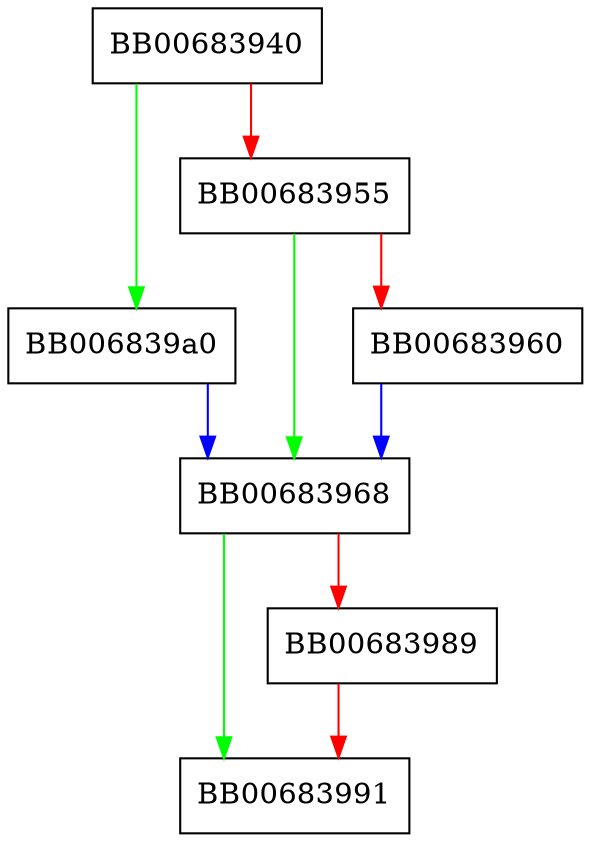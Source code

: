 digraph d2i_PKCS7_bio {
  node [shape="box"];
  graph [splines=ortho];
  BB00683940 -> BB006839a0 [color="green"];
  BB00683940 -> BB00683955 [color="red"];
  BB00683955 -> BB00683968 [color="green"];
  BB00683955 -> BB00683960 [color="red"];
  BB00683960 -> BB00683968 [color="blue"];
  BB00683968 -> BB00683991 [color="green"];
  BB00683968 -> BB00683989 [color="red"];
  BB00683989 -> BB00683991 [color="red"];
  BB006839a0 -> BB00683968 [color="blue"];
}